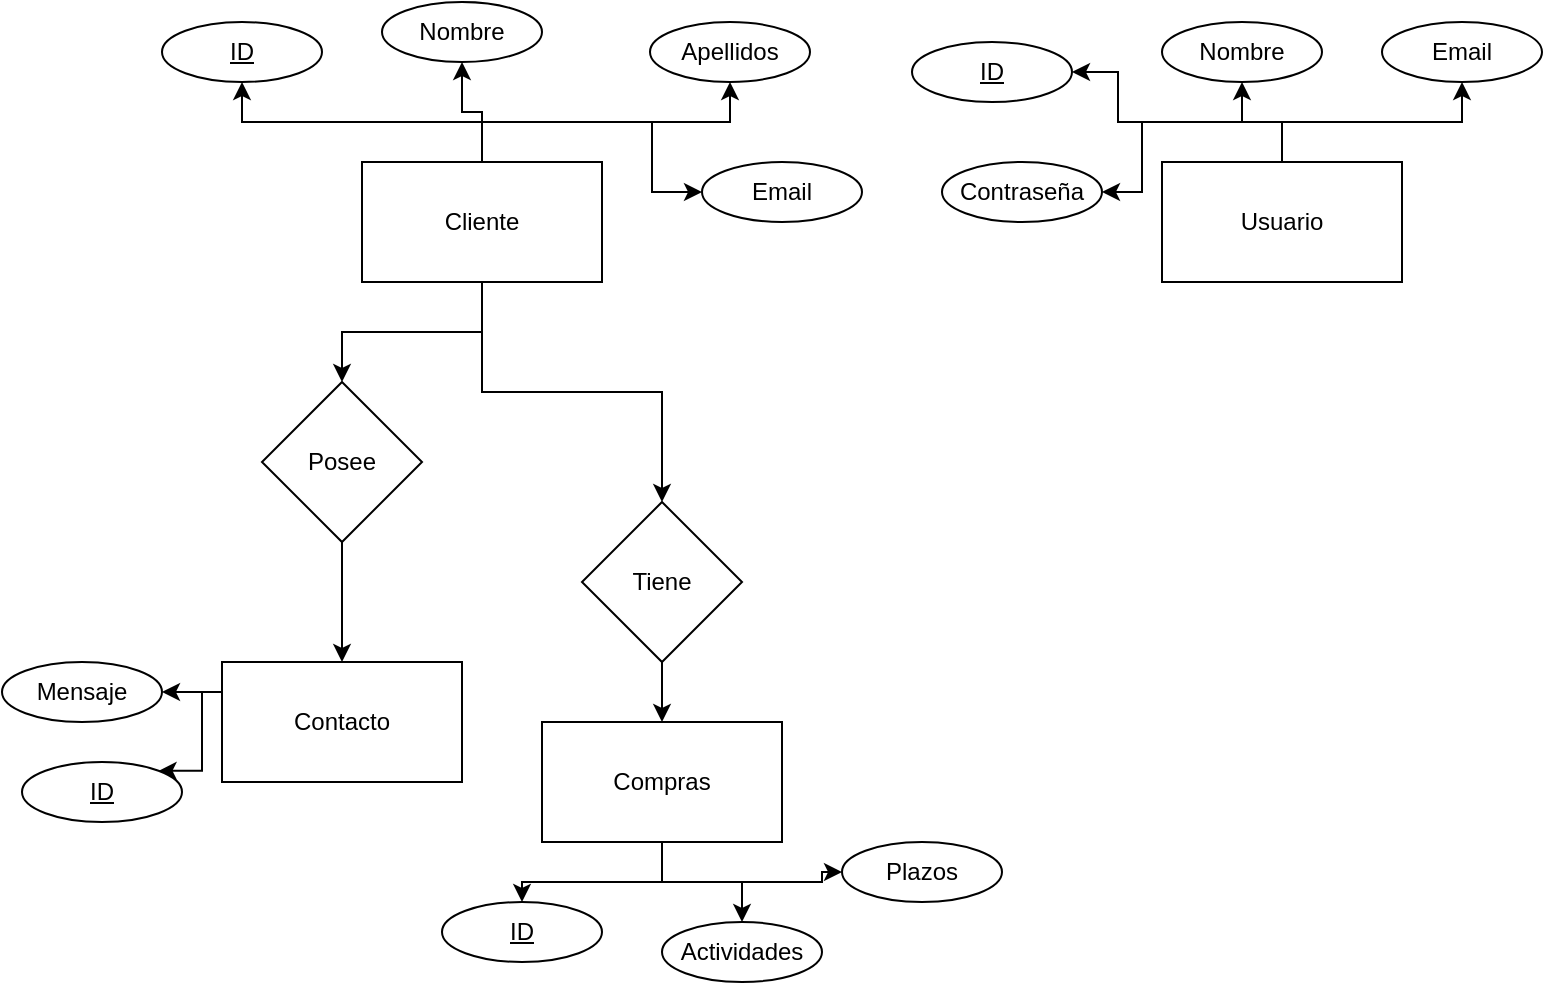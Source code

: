 <mxfile version="24.3.1" type="github">
  <diagram id="C5RBs43oDa-KdzZeNtuy" name="Page-1">
    <mxGraphModel dx="1434" dy="742" grid="1" gridSize="10" guides="1" tooltips="1" connect="1" arrows="1" fold="1" page="1" pageScale="1" pageWidth="827" pageHeight="1169" math="0" shadow="0">
      <root>
        <mxCell id="WIyWlLk6GJQsqaUBKTNV-0" />
        <mxCell id="WIyWlLk6GJQsqaUBKTNV-1" parent="WIyWlLk6GJQsqaUBKTNV-0" />
        <mxCell id="S-wjG19x41BNvVNmMQFC-13" style="edgeStyle=orthogonalEdgeStyle;rounded=0;orthogonalLoop=1;jettySize=auto;html=1;entryX=0.5;entryY=0;entryDx=0;entryDy=0;" edge="1" parent="WIyWlLk6GJQsqaUBKTNV-1" source="S-wjG19x41BNvVNmMQFC-11" target="S-wjG19x41BNvVNmMQFC-15">
          <mxGeometry relative="1" as="geometry">
            <mxPoint x="250" y="230" as="targetPoint" />
          </mxGeometry>
        </mxCell>
        <mxCell id="S-wjG19x41BNvVNmMQFC-23" style="edgeStyle=orthogonalEdgeStyle;rounded=0;orthogonalLoop=1;jettySize=auto;html=1;exitX=0.5;exitY=0;exitDx=0;exitDy=0;entryX=0.5;entryY=1;entryDx=0;entryDy=0;" edge="1" parent="WIyWlLk6GJQsqaUBKTNV-1" source="S-wjG19x41BNvVNmMQFC-11" target="S-wjG19x41BNvVNmMQFC-20">
          <mxGeometry relative="1" as="geometry" />
        </mxCell>
        <mxCell id="S-wjG19x41BNvVNmMQFC-26" style="edgeStyle=orthogonalEdgeStyle;rounded=0;orthogonalLoop=1;jettySize=auto;html=1;" edge="1" parent="WIyWlLk6GJQsqaUBKTNV-1" source="S-wjG19x41BNvVNmMQFC-11" target="S-wjG19x41BNvVNmMQFC-27">
          <mxGeometry relative="1" as="geometry">
            <mxPoint x="90" y="230" as="targetPoint" />
          </mxGeometry>
        </mxCell>
        <mxCell id="S-wjG19x41BNvVNmMQFC-42" style="edgeStyle=orthogonalEdgeStyle;rounded=0;orthogonalLoop=1;jettySize=auto;html=1;exitX=0.5;exitY=0;exitDx=0;exitDy=0;entryX=0.5;entryY=1;entryDx=0;entryDy=0;" edge="1" parent="WIyWlLk6GJQsqaUBKTNV-1" source="S-wjG19x41BNvVNmMQFC-11" target="S-wjG19x41BNvVNmMQFC-18">
          <mxGeometry relative="1" as="geometry" />
        </mxCell>
        <mxCell id="S-wjG19x41BNvVNmMQFC-43" style="edgeStyle=orthogonalEdgeStyle;rounded=0;orthogonalLoop=1;jettySize=auto;html=1;exitX=0.5;exitY=0;exitDx=0;exitDy=0;entryX=0.5;entryY=1;entryDx=0;entryDy=0;" edge="1" parent="WIyWlLk6GJQsqaUBKTNV-1" source="S-wjG19x41BNvVNmMQFC-11" target="S-wjG19x41BNvVNmMQFC-21">
          <mxGeometry relative="1" as="geometry" />
        </mxCell>
        <mxCell id="S-wjG19x41BNvVNmMQFC-44" style="edgeStyle=orthogonalEdgeStyle;rounded=0;orthogonalLoop=1;jettySize=auto;html=1;exitX=0.5;exitY=0;exitDx=0;exitDy=0;entryX=0;entryY=0.5;entryDx=0;entryDy=0;" edge="1" parent="WIyWlLk6GJQsqaUBKTNV-1" source="S-wjG19x41BNvVNmMQFC-11" target="S-wjG19x41BNvVNmMQFC-22">
          <mxGeometry relative="1" as="geometry" />
        </mxCell>
        <mxCell id="S-wjG19x41BNvVNmMQFC-11" value="Cliente" style="rounded=0;whiteSpace=wrap;html=1;" vertex="1" parent="WIyWlLk6GJQsqaUBKTNV-1">
          <mxGeometry x="190" y="90" width="120" height="60" as="geometry" />
        </mxCell>
        <mxCell id="S-wjG19x41BNvVNmMQFC-16" style="edgeStyle=orthogonalEdgeStyle;rounded=0;orthogonalLoop=1;jettySize=auto;html=1;" edge="1" parent="WIyWlLk6GJQsqaUBKTNV-1" source="S-wjG19x41BNvVNmMQFC-15" target="S-wjG19x41BNvVNmMQFC-17">
          <mxGeometry relative="1" as="geometry">
            <mxPoint x="340" y="400" as="targetPoint" />
          </mxGeometry>
        </mxCell>
        <mxCell id="S-wjG19x41BNvVNmMQFC-15" value="Tiene" style="rhombus;whiteSpace=wrap;html=1;" vertex="1" parent="WIyWlLk6GJQsqaUBKTNV-1">
          <mxGeometry x="300" y="260" width="80" height="80" as="geometry" />
        </mxCell>
        <mxCell id="S-wjG19x41BNvVNmMQFC-37" style="edgeStyle=orthogonalEdgeStyle;rounded=0;orthogonalLoop=1;jettySize=auto;html=1;entryX=0.5;entryY=0;entryDx=0;entryDy=0;" edge="1" parent="WIyWlLk6GJQsqaUBKTNV-1" source="S-wjG19x41BNvVNmMQFC-17" target="S-wjG19x41BNvVNmMQFC-34">
          <mxGeometry relative="1" as="geometry">
            <mxPoint x="340" y="460" as="targetPoint" />
          </mxGeometry>
        </mxCell>
        <mxCell id="S-wjG19x41BNvVNmMQFC-38" style="edgeStyle=orthogonalEdgeStyle;rounded=0;orthogonalLoop=1;jettySize=auto;html=1;exitX=0.5;exitY=1;exitDx=0;exitDy=0;entryX=0.5;entryY=0;entryDx=0;entryDy=0;" edge="1" parent="WIyWlLk6GJQsqaUBKTNV-1" source="S-wjG19x41BNvVNmMQFC-17" target="S-wjG19x41BNvVNmMQFC-35">
          <mxGeometry relative="1" as="geometry" />
        </mxCell>
        <mxCell id="S-wjG19x41BNvVNmMQFC-39" style="edgeStyle=orthogonalEdgeStyle;rounded=0;orthogonalLoop=1;jettySize=auto;html=1;exitX=0.5;exitY=1;exitDx=0;exitDy=0;entryX=0;entryY=0.5;entryDx=0;entryDy=0;" edge="1" parent="WIyWlLk6GJQsqaUBKTNV-1" source="S-wjG19x41BNvVNmMQFC-17" target="S-wjG19x41BNvVNmMQFC-36">
          <mxGeometry relative="1" as="geometry" />
        </mxCell>
        <mxCell id="S-wjG19x41BNvVNmMQFC-17" value="Compras" style="rounded=0;whiteSpace=wrap;html=1;" vertex="1" parent="WIyWlLk6GJQsqaUBKTNV-1">
          <mxGeometry x="280" y="370" width="120" height="60" as="geometry" />
        </mxCell>
        <mxCell id="S-wjG19x41BNvVNmMQFC-18" value="&lt;u style=&quot;&quot;&gt;ID&lt;/u&gt;" style="ellipse;whiteSpace=wrap;html=1;rounded=0;" vertex="1" parent="WIyWlLk6GJQsqaUBKTNV-1">
          <mxGeometry x="90" y="20" width="80" height="30" as="geometry" />
        </mxCell>
        <mxCell id="S-wjG19x41BNvVNmMQFC-20" value="Nombre" style="ellipse;whiteSpace=wrap;html=1;rounded=0;" vertex="1" parent="WIyWlLk6GJQsqaUBKTNV-1">
          <mxGeometry x="200" y="10" width="80" height="30" as="geometry" />
        </mxCell>
        <mxCell id="S-wjG19x41BNvVNmMQFC-21" value="Apellidos" style="ellipse;whiteSpace=wrap;html=1;rounded=0;" vertex="1" parent="WIyWlLk6GJQsqaUBKTNV-1">
          <mxGeometry x="334" y="20" width="80" height="30" as="geometry" />
        </mxCell>
        <mxCell id="S-wjG19x41BNvVNmMQFC-22" value="Email" style="ellipse;whiteSpace=wrap;html=1;rounded=0;" vertex="1" parent="WIyWlLk6GJQsqaUBKTNV-1">
          <mxGeometry x="360" y="90" width="80" height="30" as="geometry" />
        </mxCell>
        <mxCell id="S-wjG19x41BNvVNmMQFC-28" style="edgeStyle=orthogonalEdgeStyle;rounded=0;orthogonalLoop=1;jettySize=auto;html=1;" edge="1" parent="WIyWlLk6GJQsqaUBKTNV-1" source="S-wjG19x41BNvVNmMQFC-27" target="S-wjG19x41BNvVNmMQFC-29">
          <mxGeometry relative="1" as="geometry">
            <mxPoint x="180" y="370" as="targetPoint" />
          </mxGeometry>
        </mxCell>
        <mxCell id="S-wjG19x41BNvVNmMQFC-27" value="Posee" style="rhombus;whiteSpace=wrap;html=1;" vertex="1" parent="WIyWlLk6GJQsqaUBKTNV-1">
          <mxGeometry x="140" y="200" width="80" height="80" as="geometry" />
        </mxCell>
        <mxCell id="S-wjG19x41BNvVNmMQFC-32" style="edgeStyle=orthogonalEdgeStyle;rounded=0;orthogonalLoop=1;jettySize=auto;html=1;exitX=0;exitY=0.25;exitDx=0;exitDy=0;entryX=1;entryY=0.5;entryDx=0;entryDy=0;" edge="1" parent="WIyWlLk6GJQsqaUBKTNV-1" source="S-wjG19x41BNvVNmMQFC-29" target="S-wjG19x41BNvVNmMQFC-30">
          <mxGeometry relative="1" as="geometry" />
        </mxCell>
        <mxCell id="S-wjG19x41BNvVNmMQFC-40" style="edgeStyle=orthogonalEdgeStyle;rounded=0;orthogonalLoop=1;jettySize=auto;html=1;exitX=0;exitY=0.25;exitDx=0;exitDy=0;entryX=1;entryY=0;entryDx=0;entryDy=0;" edge="1" parent="WIyWlLk6GJQsqaUBKTNV-1" source="S-wjG19x41BNvVNmMQFC-29" target="S-wjG19x41BNvVNmMQFC-31">
          <mxGeometry relative="1" as="geometry">
            <Array as="points">
              <mxPoint x="110" y="355" />
              <mxPoint x="110" y="394" />
            </Array>
          </mxGeometry>
        </mxCell>
        <mxCell id="S-wjG19x41BNvVNmMQFC-29" value="Contacto" style="rounded=0;whiteSpace=wrap;html=1;" vertex="1" parent="WIyWlLk6GJQsqaUBKTNV-1">
          <mxGeometry x="120" y="340" width="120" height="60" as="geometry" />
        </mxCell>
        <mxCell id="S-wjG19x41BNvVNmMQFC-30" value="Mensaje" style="ellipse;whiteSpace=wrap;html=1;rounded=0;" vertex="1" parent="WIyWlLk6GJQsqaUBKTNV-1">
          <mxGeometry x="10" y="340" width="80" height="30" as="geometry" />
        </mxCell>
        <mxCell id="S-wjG19x41BNvVNmMQFC-31" value="&lt;u style=&quot;&quot;&gt;ID&lt;/u&gt;" style="ellipse;whiteSpace=wrap;html=1;rounded=0;" vertex="1" parent="WIyWlLk6GJQsqaUBKTNV-1">
          <mxGeometry x="20" y="390" width="80" height="30" as="geometry" />
        </mxCell>
        <mxCell id="S-wjG19x41BNvVNmMQFC-34" value="&lt;u style=&quot;&quot;&gt;ID&lt;/u&gt;" style="ellipse;whiteSpace=wrap;html=1;rounded=0;" vertex="1" parent="WIyWlLk6GJQsqaUBKTNV-1">
          <mxGeometry x="230" y="460" width="80" height="30" as="geometry" />
        </mxCell>
        <mxCell id="S-wjG19x41BNvVNmMQFC-35" value="Actividades" style="ellipse;whiteSpace=wrap;html=1;rounded=0;" vertex="1" parent="WIyWlLk6GJQsqaUBKTNV-1">
          <mxGeometry x="340" y="470" width="80" height="30" as="geometry" />
        </mxCell>
        <mxCell id="S-wjG19x41BNvVNmMQFC-36" value="Plazos" style="ellipse;whiteSpace=wrap;html=1;rounded=0;" vertex="1" parent="WIyWlLk6GJQsqaUBKTNV-1">
          <mxGeometry x="430" y="430" width="80" height="30" as="geometry" />
        </mxCell>
        <mxCell id="S-wjG19x41BNvVNmMQFC-50" style="edgeStyle=orthogonalEdgeStyle;rounded=0;orthogonalLoop=1;jettySize=auto;html=1;entryX=0.5;entryY=1;entryDx=0;entryDy=0;" edge="1" parent="WIyWlLk6GJQsqaUBKTNV-1" source="S-wjG19x41BNvVNmMQFC-45" target="S-wjG19x41BNvVNmMQFC-47">
          <mxGeometry relative="1" as="geometry" />
        </mxCell>
        <mxCell id="S-wjG19x41BNvVNmMQFC-51" style="edgeStyle=orthogonalEdgeStyle;rounded=0;orthogonalLoop=1;jettySize=auto;html=1;entryX=0.5;entryY=1;entryDx=0;entryDy=0;" edge="1" parent="WIyWlLk6GJQsqaUBKTNV-1" source="S-wjG19x41BNvVNmMQFC-45" target="S-wjG19x41BNvVNmMQFC-48">
          <mxGeometry relative="1" as="geometry" />
        </mxCell>
        <mxCell id="S-wjG19x41BNvVNmMQFC-52" style="edgeStyle=orthogonalEdgeStyle;rounded=0;orthogonalLoop=1;jettySize=auto;html=1;entryX=1;entryY=0.5;entryDx=0;entryDy=0;" edge="1" parent="WIyWlLk6GJQsqaUBKTNV-1" source="S-wjG19x41BNvVNmMQFC-45" target="S-wjG19x41BNvVNmMQFC-46">
          <mxGeometry relative="1" as="geometry">
            <Array as="points">
              <mxPoint x="650" y="70" />
              <mxPoint x="568" y="70" />
              <mxPoint x="568" y="45" />
            </Array>
          </mxGeometry>
        </mxCell>
        <mxCell id="S-wjG19x41BNvVNmMQFC-53" style="edgeStyle=orthogonalEdgeStyle;rounded=0;orthogonalLoop=1;jettySize=auto;html=1;exitX=0.5;exitY=0;exitDx=0;exitDy=0;entryX=1;entryY=0.5;entryDx=0;entryDy=0;" edge="1" parent="WIyWlLk6GJQsqaUBKTNV-1" source="S-wjG19x41BNvVNmMQFC-45" target="S-wjG19x41BNvVNmMQFC-49">
          <mxGeometry relative="1" as="geometry">
            <Array as="points">
              <mxPoint x="650" y="70" />
              <mxPoint x="580" y="70" />
              <mxPoint x="580" y="105" />
            </Array>
          </mxGeometry>
        </mxCell>
        <mxCell id="S-wjG19x41BNvVNmMQFC-45" value="Usuario" style="rounded=0;whiteSpace=wrap;html=1;" vertex="1" parent="WIyWlLk6GJQsqaUBKTNV-1">
          <mxGeometry x="590" y="90" width="120" height="60" as="geometry" />
        </mxCell>
        <mxCell id="S-wjG19x41BNvVNmMQFC-46" value="&lt;u style=&quot;&quot;&gt;ID&lt;/u&gt;" style="ellipse;whiteSpace=wrap;html=1;rounded=0;" vertex="1" parent="WIyWlLk6GJQsqaUBKTNV-1">
          <mxGeometry x="465" y="30" width="80" height="30" as="geometry" />
        </mxCell>
        <mxCell id="S-wjG19x41BNvVNmMQFC-47" value="Nombre" style="ellipse;whiteSpace=wrap;html=1;rounded=0;" vertex="1" parent="WIyWlLk6GJQsqaUBKTNV-1">
          <mxGeometry x="590" y="20" width="80" height="30" as="geometry" />
        </mxCell>
        <mxCell id="S-wjG19x41BNvVNmMQFC-48" value="Email" style="ellipse;whiteSpace=wrap;html=1;rounded=0;" vertex="1" parent="WIyWlLk6GJQsqaUBKTNV-1">
          <mxGeometry x="700" y="20" width="80" height="30" as="geometry" />
        </mxCell>
        <mxCell id="S-wjG19x41BNvVNmMQFC-49" value="Contraseña" style="ellipse;whiteSpace=wrap;html=1;rounded=0;" vertex="1" parent="WIyWlLk6GJQsqaUBKTNV-1">
          <mxGeometry x="480" y="90" width="80" height="30" as="geometry" />
        </mxCell>
      </root>
    </mxGraphModel>
  </diagram>
</mxfile>
